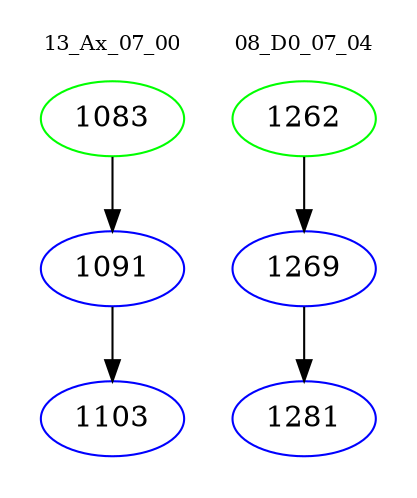 digraph{
subgraph cluster_0 {
color = white
label = "13_Ax_07_00";
fontsize=10;
T0_1083 [label="1083", color="green"]
T0_1083 -> T0_1091 [color="black"]
T0_1091 [label="1091", color="blue"]
T0_1091 -> T0_1103 [color="black"]
T0_1103 [label="1103", color="blue"]
}
subgraph cluster_1 {
color = white
label = "08_D0_07_04";
fontsize=10;
T1_1262 [label="1262", color="green"]
T1_1262 -> T1_1269 [color="black"]
T1_1269 [label="1269", color="blue"]
T1_1269 -> T1_1281 [color="black"]
T1_1281 [label="1281", color="blue"]
}
}

